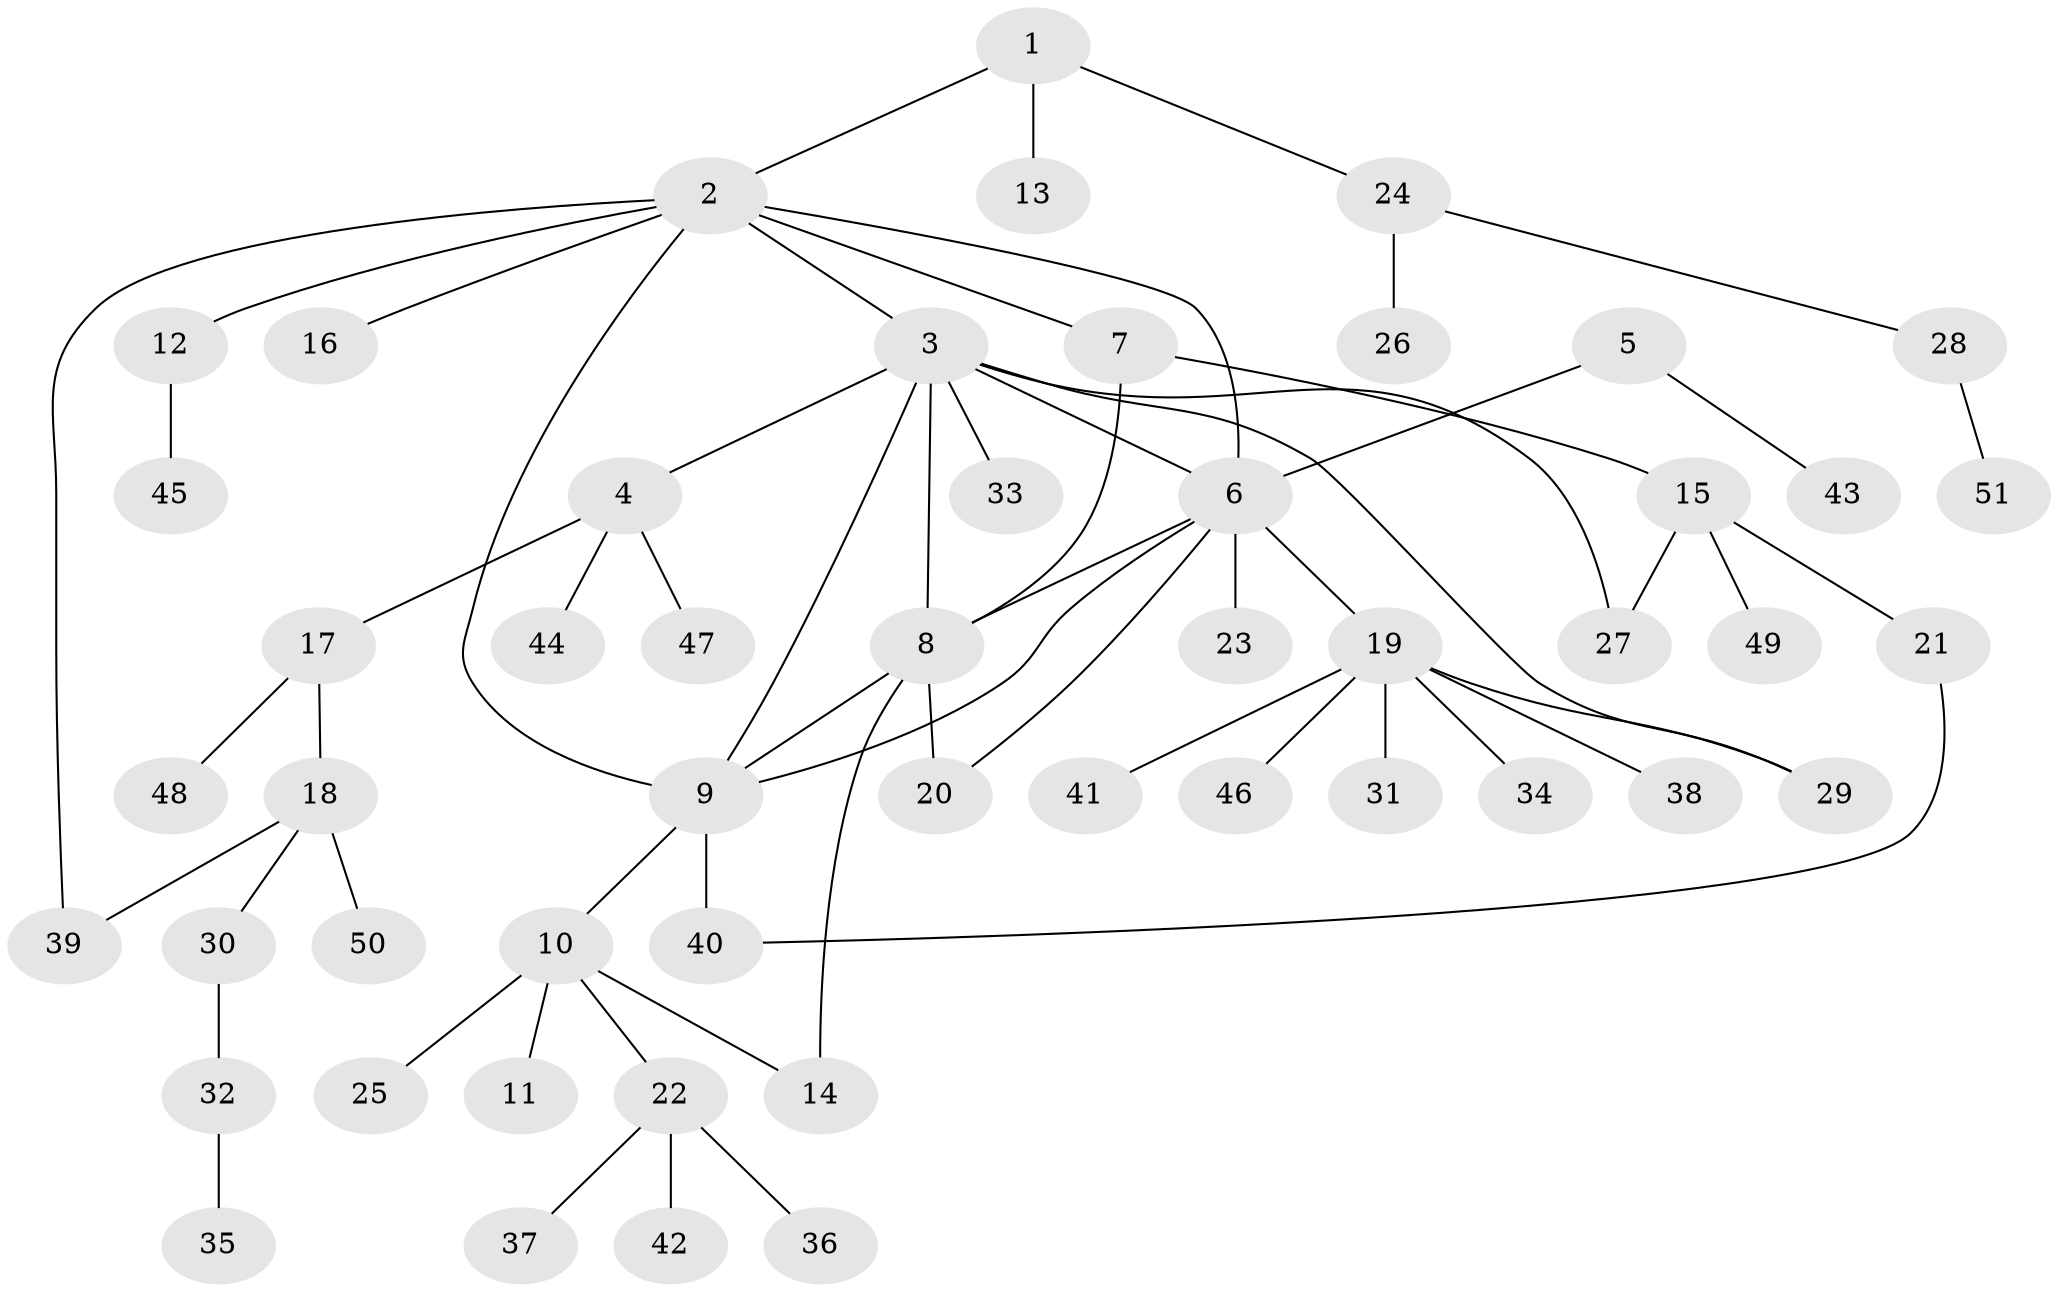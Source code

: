 // Generated by graph-tools (version 1.1) at 2025/50/03/09/25 03:50:37]
// undirected, 51 vertices, 62 edges
graph export_dot {
graph [start="1"]
  node [color=gray90,style=filled];
  1;
  2;
  3;
  4;
  5;
  6;
  7;
  8;
  9;
  10;
  11;
  12;
  13;
  14;
  15;
  16;
  17;
  18;
  19;
  20;
  21;
  22;
  23;
  24;
  25;
  26;
  27;
  28;
  29;
  30;
  31;
  32;
  33;
  34;
  35;
  36;
  37;
  38;
  39;
  40;
  41;
  42;
  43;
  44;
  45;
  46;
  47;
  48;
  49;
  50;
  51;
  1 -- 2;
  1 -- 13;
  1 -- 24;
  2 -- 3;
  2 -- 6;
  2 -- 7;
  2 -- 9;
  2 -- 12;
  2 -- 16;
  2 -- 39;
  3 -- 4;
  3 -- 6;
  3 -- 8;
  3 -- 9;
  3 -- 27;
  3 -- 29;
  3 -- 33;
  4 -- 17;
  4 -- 44;
  4 -- 47;
  5 -- 6;
  5 -- 43;
  6 -- 8;
  6 -- 9;
  6 -- 19;
  6 -- 20;
  6 -- 23;
  7 -- 8;
  7 -- 15;
  8 -- 9;
  8 -- 14;
  8 -- 20;
  9 -- 10;
  9 -- 40;
  10 -- 11;
  10 -- 14;
  10 -- 22;
  10 -- 25;
  12 -- 45;
  15 -- 21;
  15 -- 27;
  15 -- 49;
  17 -- 18;
  17 -- 48;
  18 -- 30;
  18 -- 39;
  18 -- 50;
  19 -- 29;
  19 -- 31;
  19 -- 34;
  19 -- 38;
  19 -- 41;
  19 -- 46;
  21 -- 40;
  22 -- 36;
  22 -- 37;
  22 -- 42;
  24 -- 26;
  24 -- 28;
  28 -- 51;
  30 -- 32;
  32 -- 35;
}
